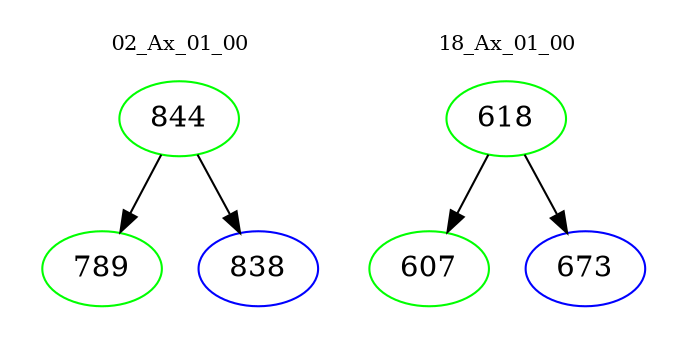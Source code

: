 digraph{
subgraph cluster_0 {
color = white
label = "02_Ax_01_00";
fontsize=10;
T0_844 [label="844", color="green"]
T0_844 -> T0_789 [color="black"]
T0_789 [label="789", color="green"]
T0_844 -> T0_838 [color="black"]
T0_838 [label="838", color="blue"]
}
subgraph cluster_1 {
color = white
label = "18_Ax_01_00";
fontsize=10;
T1_618 [label="618", color="green"]
T1_618 -> T1_607 [color="black"]
T1_607 [label="607", color="green"]
T1_618 -> T1_673 [color="black"]
T1_673 [label="673", color="blue"]
}
}
